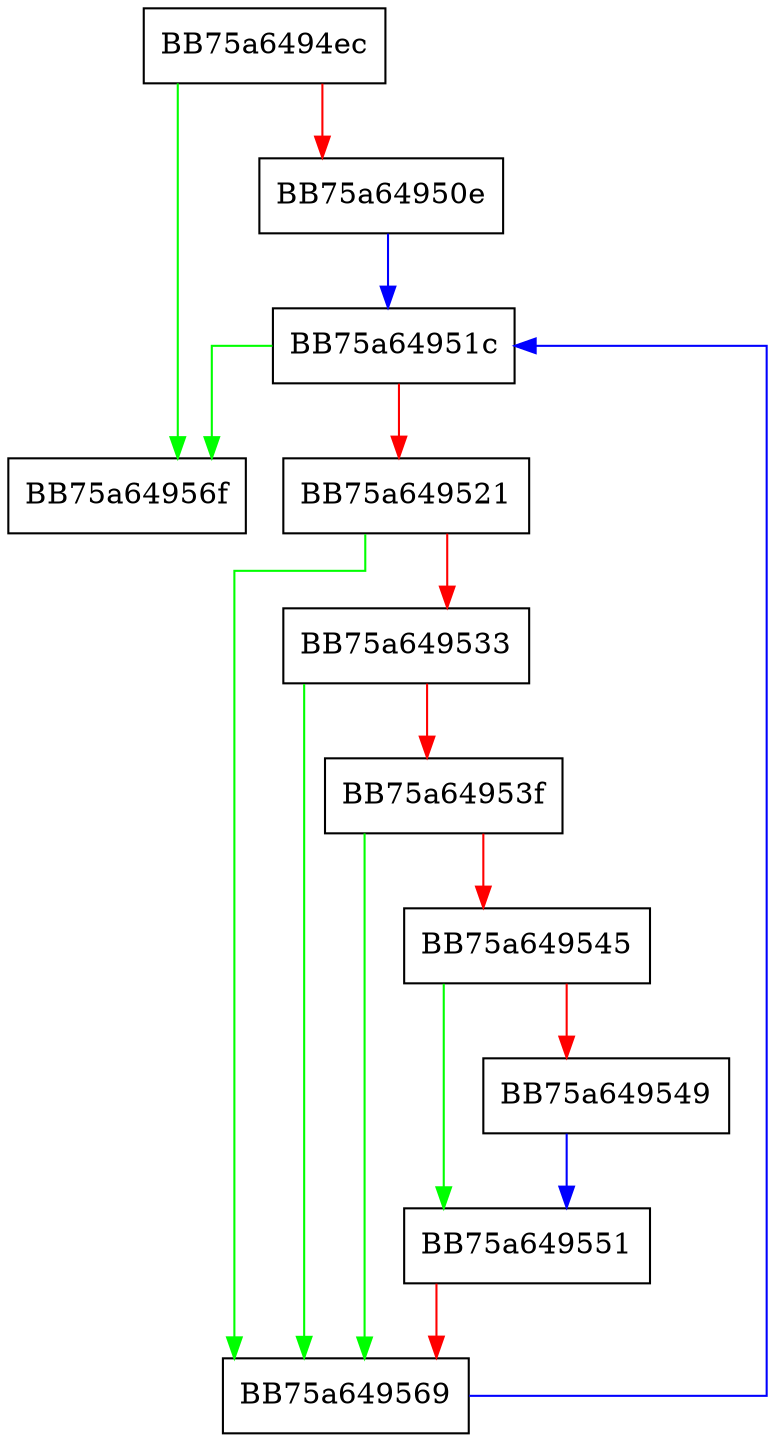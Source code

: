 digraph AddNetworkCacheInfo {
  node [shape="box"];
  graph [splines=ortho];
  BB75a6494ec -> BB75a64956f [color="green"];
  BB75a6494ec -> BB75a64950e [color="red"];
  BB75a64950e -> BB75a64951c [color="blue"];
  BB75a64951c -> BB75a64956f [color="green"];
  BB75a64951c -> BB75a649521 [color="red"];
  BB75a649521 -> BB75a649569 [color="green"];
  BB75a649521 -> BB75a649533 [color="red"];
  BB75a649533 -> BB75a649569 [color="green"];
  BB75a649533 -> BB75a64953f [color="red"];
  BB75a64953f -> BB75a649569 [color="green"];
  BB75a64953f -> BB75a649545 [color="red"];
  BB75a649545 -> BB75a649551 [color="green"];
  BB75a649545 -> BB75a649549 [color="red"];
  BB75a649549 -> BB75a649551 [color="blue"];
  BB75a649551 -> BB75a649569 [color="red"];
  BB75a649569 -> BB75a64951c [color="blue"];
}